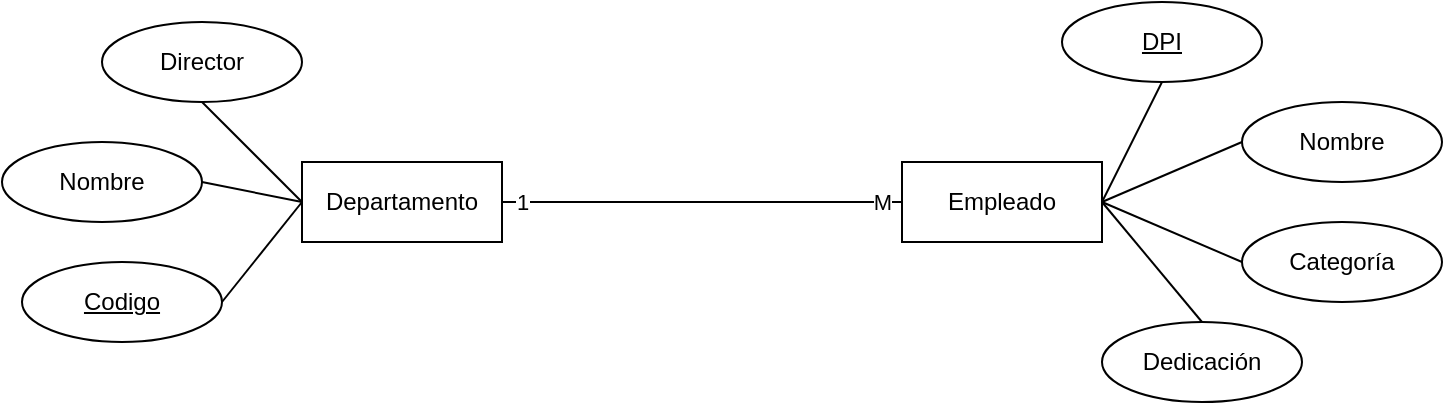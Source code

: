 <mxfile version="16.6.4" type="device" pages="2"><diagram id="R2lEEEUBdFMjLlhIrx00" name="depto-empleado"><mxGraphModel dx="716" dy="399" grid="1" gridSize="10" guides="1" tooltips="1" connect="1" arrows="1" fold="1" page="1" pageScale="1" pageWidth="850" pageHeight="1100" math="0" shadow="0" extFonts="Permanent Marker^https://fonts.googleapis.com/css?family=Permanent+Marker"><root><mxCell id="0"/><mxCell id="1" parent="0"/><mxCell id="BMgnkBfXHU_Y-6DuoWEf-1" value="Departamento" style="whiteSpace=wrap;html=1;align=center;" vertex="1" parent="1"><mxGeometry x="180" y="360" width="100" height="40" as="geometry"/></mxCell><mxCell id="BMgnkBfXHU_Y-6DuoWEf-2" value="Empleado" style="whiteSpace=wrap;html=1;align=center;" vertex="1" parent="1"><mxGeometry x="480" y="360" width="100" height="40" as="geometry"/></mxCell><mxCell id="BMgnkBfXHU_Y-6DuoWEf-3" value="Codigo" style="ellipse;whiteSpace=wrap;html=1;align=center;fontStyle=4;" vertex="1" parent="1"><mxGeometry x="40" y="410" width="100" height="40" as="geometry"/></mxCell><mxCell id="BMgnkBfXHU_Y-6DuoWEf-5" value="Nombre" style="ellipse;whiteSpace=wrap;html=1;align=center;" vertex="1" parent="1"><mxGeometry x="30" y="350" width="100" height="40" as="geometry"/></mxCell><mxCell id="BMgnkBfXHU_Y-6DuoWEf-6" value="Director" style="ellipse;whiteSpace=wrap;html=1;align=center;" vertex="1" parent="1"><mxGeometry x="80" y="290" width="100" height="40" as="geometry"/></mxCell><mxCell id="BMgnkBfXHU_Y-6DuoWEf-16" value="" style="endArrow=none;html=1;rounded=0;entryX=0;entryY=0.5;entryDx=0;entryDy=0;exitX=1;exitY=0.5;exitDx=0;exitDy=0;" edge="1" parent="1" source="BMgnkBfXHU_Y-6DuoWEf-5" target="BMgnkBfXHU_Y-6DuoWEf-1"><mxGeometry relative="1" as="geometry"><mxPoint x="140" y="319.66" as="sourcePoint"/><mxPoint x="300" y="319.66" as="targetPoint"/></mxGeometry></mxCell><mxCell id="BMgnkBfXHU_Y-6DuoWEf-17" value="" style="endArrow=none;html=1;rounded=0;entryX=1;entryY=0.5;entryDx=0;entryDy=0;exitX=0;exitY=0.5;exitDx=0;exitDy=0;" edge="1" parent="1" source="BMgnkBfXHU_Y-6DuoWEf-1" target="BMgnkBfXHU_Y-6DuoWEf-3"><mxGeometry relative="1" as="geometry"><mxPoint x="180" y="370" as="sourcePoint"/><mxPoint x="200.0" y="450.34" as="targetPoint"/></mxGeometry></mxCell><mxCell id="BMgnkBfXHU_Y-6DuoWEf-18" value="" style="endArrow=none;html=1;rounded=0;entryX=0;entryY=0.5;entryDx=0;entryDy=0;exitX=0.5;exitY=1;exitDx=0;exitDy=0;" edge="1" parent="1" source="BMgnkBfXHU_Y-6DuoWEf-6" target="BMgnkBfXHU_Y-6DuoWEf-1"><mxGeometry relative="1" as="geometry"><mxPoint x="150.0" y="329.66" as="sourcePoint"/><mxPoint x="190.0" y="380" as="targetPoint"/></mxGeometry></mxCell><mxCell id="BMgnkBfXHU_Y-6DuoWEf-22" value="" style="endArrow=none;html=1;rounded=0;exitX=1;exitY=0.5;exitDx=0;exitDy=0;entryX=0;entryY=0.5;entryDx=0;entryDy=0;" edge="1" parent="1" source="BMgnkBfXHU_Y-6DuoWEf-1"><mxGeometry relative="1" as="geometry"><mxPoint x="330" y="420" as="sourcePoint"/><mxPoint x="320" y="380" as="targetPoint"/></mxGeometry></mxCell><mxCell id="BMgnkBfXHU_Y-6DuoWEf-23" value="" style="endArrow=none;html=1;rounded=0;exitX=1;exitY=0.5;exitDx=0;exitDy=0;entryX=0;entryY=0.5;entryDx=0;entryDy=0;" edge="1" parent="1" source="BMgnkBfXHU_Y-6DuoWEf-1" target="BMgnkBfXHU_Y-6DuoWEf-2"><mxGeometry relative="1" as="geometry"><mxPoint x="440" y="380" as="sourcePoint"/><mxPoint x="570" y="430" as="targetPoint"/></mxGeometry></mxCell><mxCell id="u4MBIi1OrWiexnhZONKg-2" value="M" style="edgeLabel;html=1;align=center;verticalAlign=middle;resizable=0;points=[];" vertex="1" connectable="0" parent="BMgnkBfXHU_Y-6DuoWEf-23"><mxGeometry x="0.4" y="1" relative="1" as="geometry"><mxPoint x="50" y="1" as="offset"/></mxGeometry></mxCell><mxCell id="u4MBIi1OrWiexnhZONKg-3" value="1" style="edgeLabel;html=1;align=center;verticalAlign=middle;resizable=0;points=[];" vertex="1" connectable="0" parent="BMgnkBfXHU_Y-6DuoWEf-23"><mxGeometry x="-0.378" y="-3" relative="1" as="geometry"><mxPoint x="-52" y="-3" as="offset"/></mxGeometry></mxCell><mxCell id="BMgnkBfXHU_Y-6DuoWEf-25" value="DPI" style="ellipse;whiteSpace=wrap;html=1;align=center;fontStyle=4;" vertex="1" parent="1"><mxGeometry x="560" y="280" width="100" height="40" as="geometry"/></mxCell><mxCell id="BMgnkBfXHU_Y-6DuoWEf-26" value="" style="endArrow=none;html=1;rounded=0;entryX=0.5;entryY=1;entryDx=0;entryDy=0;exitX=1;exitY=0.5;exitDx=0;exitDy=0;" edge="1" parent="1" source="BMgnkBfXHU_Y-6DuoWEf-2" target="BMgnkBfXHU_Y-6DuoWEf-25"><mxGeometry relative="1" as="geometry"><mxPoint x="450" y="390" as="sourcePoint"/><mxPoint x="610" y="390" as="targetPoint"/></mxGeometry></mxCell><mxCell id="BMgnkBfXHU_Y-6DuoWEf-27" value="Nombre" style="ellipse;whiteSpace=wrap;html=1;align=center;" vertex="1" parent="1"><mxGeometry x="650" y="330" width="100" height="40" as="geometry"/></mxCell><mxCell id="BMgnkBfXHU_Y-6DuoWEf-29" value="" style="endArrow=none;html=1;rounded=0;entryX=0;entryY=0.5;entryDx=0;entryDy=0;exitX=1;exitY=0.5;exitDx=0;exitDy=0;" edge="1" parent="1" source="BMgnkBfXHU_Y-6DuoWEf-2" target="BMgnkBfXHU_Y-6DuoWEf-27"><mxGeometry relative="1" as="geometry"><mxPoint x="450" y="390" as="sourcePoint"/><mxPoint x="610" y="390" as="targetPoint"/></mxGeometry></mxCell><mxCell id="BMgnkBfXHU_Y-6DuoWEf-30" value="Categoría" style="ellipse;whiteSpace=wrap;html=1;align=center;" vertex="1" parent="1"><mxGeometry x="650" y="390" width="100" height="40" as="geometry"/></mxCell><mxCell id="BMgnkBfXHU_Y-6DuoWEf-31" value="Dedicación" style="ellipse;whiteSpace=wrap;html=1;align=center;" vertex="1" parent="1"><mxGeometry x="580" y="440" width="100" height="40" as="geometry"/></mxCell><mxCell id="BMgnkBfXHU_Y-6DuoWEf-32" value="" style="endArrow=none;html=1;rounded=0;entryX=0;entryY=0.5;entryDx=0;entryDy=0;exitX=1;exitY=0.5;exitDx=0;exitDy=0;" edge="1" parent="1" source="BMgnkBfXHU_Y-6DuoWEf-2" target="BMgnkBfXHU_Y-6DuoWEf-30"><mxGeometry relative="1" as="geometry"><mxPoint x="450" y="390" as="sourcePoint"/><mxPoint x="610" y="390" as="targetPoint"/></mxGeometry></mxCell><mxCell id="BMgnkBfXHU_Y-6DuoWEf-33" value="" style="endArrow=none;html=1;rounded=0;entryX=0.5;entryY=0;entryDx=0;entryDy=0;exitX=1;exitY=0.5;exitDx=0;exitDy=0;" edge="1" parent="1" source="BMgnkBfXHU_Y-6DuoWEf-2" target="BMgnkBfXHU_Y-6DuoWEf-31"><mxGeometry relative="1" as="geometry"><mxPoint x="450" y="390" as="sourcePoint"/><mxPoint x="610" y="390" as="targetPoint"/></mxGeometry></mxCell></root></mxGraphModel></diagram><diagram id="5sL_vyVioJAq6gff_BeT" name="catedra-modulo-estudiante"><mxGraphModel dx="593" dy="298" grid="1" gridSize="10" guides="1" tooltips="1" connect="1" arrows="1" fold="1" page="1" pageScale="1" pageWidth="827" pageHeight="1169" math="0" shadow="0"><root><mxCell id="e2Zrr0XV3pQkEmVrQ4Cd-0"/><mxCell id="e2Zrr0XV3pQkEmVrQ4Cd-1" parent="e2Zrr0XV3pQkEmVrQ4Cd-0"/><mxCell id="e2Zrr0XV3pQkEmVrQ4Cd-2" value="Catedrático" style="whiteSpace=wrap;html=1;align=center;" vertex="1" parent="e2Zrr0XV3pQkEmVrQ4Cd-1"><mxGeometry x="190" y="150" width="100" height="40" as="geometry"/></mxCell><mxCell id="e2Zrr0XV3pQkEmVrQ4Cd-4" value="DPI" style="ellipse;whiteSpace=wrap;html=1;align=center;fontStyle=4;" vertex="1" parent="e2Zrr0XV3pQkEmVrQ4Cd-1"><mxGeometry x="240" y="40" width="100" height="40" as="geometry"/></mxCell><mxCell id="e2Zrr0XV3pQkEmVrQ4Cd-5" value="Nombre" style="ellipse;whiteSpace=wrap;html=1;align=center;" vertex="1" parent="e2Zrr0XV3pQkEmVrQ4Cd-1"><mxGeometry x="110" y="40" width="100" height="40" as="geometry"/></mxCell><mxCell id="e2Zrr0XV3pQkEmVrQ4Cd-6" value="Dirección" style="ellipse;whiteSpace=wrap;html=1;align=center;" vertex="1" parent="e2Zrr0XV3pQkEmVrQ4Cd-1"><mxGeometry x="30" y="90" width="100" height="40" as="geometry"/></mxCell><mxCell id="e2Zrr0XV3pQkEmVrQ4Cd-7" value="Teléfono" style="ellipse;whiteSpace=wrap;html=1;align=center;" vertex="1" parent="e2Zrr0XV3pQkEmVrQ4Cd-1"><mxGeometry x="350" y="50" width="100" height="40" as="geometry"/></mxCell><mxCell id="e2Zrr0XV3pQkEmVrQ4Cd-8" value="" style="endArrow=none;html=1;rounded=0;exitX=0.5;exitY=1;exitDx=0;exitDy=0;entryX=0.5;entryY=0;entryDx=0;entryDy=0;" edge="1" parent="e2Zrr0XV3pQkEmVrQ4Cd-1" source="e2Zrr0XV3pQkEmVrQ4Cd-4" target="e2Zrr0XV3pQkEmVrQ4Cd-2"><mxGeometry relative="1" as="geometry"><mxPoint x="200" y="179.66" as="sourcePoint"/><mxPoint x="360" y="179.66" as="targetPoint"/></mxGeometry></mxCell><mxCell id="e2Zrr0XV3pQkEmVrQ4Cd-9" value="" style="endArrow=none;html=1;rounded=0;exitX=0.5;exitY=1;exitDx=0;exitDy=0;entryX=0.5;entryY=0;entryDx=0;entryDy=0;" edge="1" parent="e2Zrr0XV3pQkEmVrQ4Cd-1" source="e2Zrr0XV3pQkEmVrQ4Cd-7" target="e2Zrr0XV3pQkEmVrQ4Cd-2"><mxGeometry relative="1" as="geometry"><mxPoint x="240.0" y="310" as="sourcePoint"/><mxPoint x="400" y="310" as="targetPoint"/></mxGeometry></mxCell><mxCell id="e2Zrr0XV3pQkEmVrQ4Cd-10" value="" style="endArrow=none;html=1;rounded=0;exitX=0.5;exitY=1;exitDx=0;exitDy=0;entryX=0.5;entryY=0;entryDx=0;entryDy=0;" edge="1" parent="e2Zrr0XV3pQkEmVrQ4Cd-1" source="e2Zrr0XV3pQkEmVrQ4Cd-6" target="e2Zrr0XV3pQkEmVrQ4Cd-2"><mxGeometry relative="1" as="geometry"><mxPoint x="200.0" y="260" as="sourcePoint"/><mxPoint x="360" y="260" as="targetPoint"/></mxGeometry></mxCell><mxCell id="e2Zrr0XV3pQkEmVrQ4Cd-11" value="" style="endArrow=none;html=1;rounded=0;exitX=0.5;exitY=1;exitDx=0;exitDy=0;entryX=0.5;entryY=0;entryDx=0;entryDy=0;" edge="1" parent="e2Zrr0XV3pQkEmVrQ4Cd-1" source="e2Zrr0XV3pQkEmVrQ4Cd-5" target="e2Zrr0XV3pQkEmVrQ4Cd-2"><mxGeometry relative="1" as="geometry"><mxPoint x="210.0" y="179.66" as="sourcePoint"/><mxPoint x="370" y="179.66" as="targetPoint"/></mxGeometry></mxCell><mxCell id="e2Zrr0XV3pQkEmVrQ4Cd-13" value="Imparte" style="shape=rhombus;perimeter=rhombusPerimeter;whiteSpace=wrap;html=1;align=center;" vertex="1" parent="e2Zrr0XV3pQkEmVrQ4Cd-1"><mxGeometry x="180" y="240" width="120" height="60" as="geometry"/></mxCell><mxCell id="e2Zrr0XV3pQkEmVrQ4Cd-14" value="" style="endArrow=none;html=1;rounded=0;exitX=0.5;exitY=1;exitDx=0;exitDy=0;entryX=0.5;entryY=0;entryDx=0;entryDy=0;" edge="1" parent="e2Zrr0XV3pQkEmVrQ4Cd-1" source="e2Zrr0XV3pQkEmVrQ4Cd-2" target="e2Zrr0XV3pQkEmVrQ4Cd-13"><mxGeometry relative="1" as="geometry"><mxPoint x="200" y="300" as="sourcePoint"/><mxPoint x="360" y="300" as="targetPoint"/></mxGeometry></mxCell><mxCell id="HO8OxSIdx0Q1tUs8Q-id-0" value="1" style="edgeLabel;html=1;align=center;verticalAlign=middle;resizable=0;points=[];" vertex="1" connectable="0" parent="e2Zrr0XV3pQkEmVrQ4Cd-14"><mxGeometry x="-0.738" relative="1" as="geometry"><mxPoint as="offset"/></mxGeometry></mxCell><mxCell id="e2Zrr0XV3pQkEmVrQ4Cd-15" value="Módulo" style="whiteSpace=wrap;html=1;align=center;" vertex="1" parent="e2Zrr0XV3pQkEmVrQ4Cd-1"><mxGeometry x="190" y="350" width="100" height="40" as="geometry"/></mxCell><mxCell id="e2Zrr0XV3pQkEmVrQ4Cd-16" value="" style="endArrow=none;html=1;rounded=0;exitX=0.5;exitY=1;exitDx=0;exitDy=0;entryX=0.5;entryY=0;entryDx=0;entryDy=0;" edge="1" parent="e2Zrr0XV3pQkEmVrQ4Cd-1" source="e2Zrr0XV3pQkEmVrQ4Cd-13" target="e2Zrr0XV3pQkEmVrQ4Cd-15"><mxGeometry relative="1" as="geometry"><mxPoint x="220" y="440" as="sourcePoint"/><mxPoint x="380" y="440" as="targetPoint"/></mxGeometry></mxCell><mxCell id="HO8OxSIdx0Q1tUs8Q-id-1" value="M" style="edgeLabel;html=1;align=center;verticalAlign=middle;resizable=0;points=[];" vertex="1" connectable="0" parent="e2Zrr0XV3pQkEmVrQ4Cd-16"><mxGeometry x="0.69" relative="1" as="geometry"><mxPoint y="-2" as="offset"/></mxGeometry></mxCell><mxCell id="e2Zrr0XV3pQkEmVrQ4Cd-17" value="" style="endArrow=none;html=1;rounded=0;exitX=0.5;exitY=1;exitDx=0;exitDy=0;entryX=0.5;entryY=0;entryDx=0;entryDy=0;" edge="1" parent="e2Zrr0XV3pQkEmVrQ4Cd-1" source="e2Zrr0XV3pQkEmVrQ4Cd-15" target="e2Zrr0XV3pQkEmVrQ4Cd-27"><mxGeometry relative="1" as="geometry"><mxPoint x="180" y="450" as="sourcePoint"/><mxPoint x="340" y="450" as="targetPoint"/></mxGeometry></mxCell><mxCell id="e2Zrr0XV3pQkEmVrQ4Cd-18" value="" style="endArrow=none;html=1;rounded=0;exitX=0.5;exitY=1;exitDx=0;exitDy=0;entryX=0.5;entryY=0;entryDx=0;entryDy=0;" edge="1" parent="e2Zrr0XV3pQkEmVrQ4Cd-1" source="e2Zrr0XV3pQkEmVrQ4Cd-15" target="e2Zrr0XV3pQkEmVrQ4Cd-28"><mxGeometry relative="1" as="geometry"><mxPoint x="310" y="490" as="sourcePoint"/><mxPoint x="470" y="490" as="targetPoint"/></mxGeometry></mxCell><mxCell id="e2Zrr0XV3pQkEmVrQ4Cd-19" value="" style="endArrow=none;html=1;rounded=0;exitX=1;exitY=0.5;exitDx=0;exitDy=0;entryX=0;entryY=0.5;entryDx=0;entryDy=0;" edge="1" parent="e2Zrr0XV3pQkEmVrQ4Cd-1" source="e2Zrr0XV3pQkEmVrQ4Cd-15" target="e2Zrr0XV3pQkEmVrQ4Cd-29"><mxGeometry relative="1" as="geometry"><mxPoint x="310" y="410" as="sourcePoint"/><mxPoint x="470" y="410" as="targetPoint"/></mxGeometry></mxCell><mxCell id="HO8OxSIdx0Q1tUs8Q-id-4" value="N" style="edgeLabel;html=1;align=center;verticalAlign=middle;resizable=0;points=[];" vertex="1" connectable="0" parent="e2Zrr0XV3pQkEmVrQ4Cd-19"><mxGeometry x="-0.8" relative="1" as="geometry"><mxPoint as="offset"/></mxGeometry></mxCell><mxCell id="e2Zrr0XV3pQkEmVrQ4Cd-20" value="" style="endArrow=none;html=1;rounded=0;exitX=1;exitY=0.5;exitDx=0;exitDy=0;entryX=0;entryY=0.5;entryDx=0;entryDy=0;" edge="1" parent="e2Zrr0XV3pQkEmVrQ4Cd-1" source="e2Zrr0XV3pQkEmVrQ4Cd-29" target="e2Zrr0XV3pQkEmVrQ4Cd-30"><mxGeometry relative="1" as="geometry"><mxPoint x="330" y="510" as="sourcePoint"/><mxPoint x="490" y="510" as="targetPoint"/></mxGeometry></mxCell><mxCell id="HO8OxSIdx0Q1tUs8Q-id-3" value="M" style="edgeLabel;html=1;align=center;verticalAlign=middle;resizable=0;points=[];" vertex="1" connectable="0" parent="e2Zrr0XV3pQkEmVrQ4Cd-20"><mxGeometry x="0.592" y="2" relative="1" as="geometry"><mxPoint as="offset"/></mxGeometry></mxCell><mxCell id="e2Zrr0XV3pQkEmVrQ4Cd-21" value="" style="endArrow=none;html=1;rounded=0;exitX=0.5;exitY=1;exitDx=0;exitDy=0;entryX=1;entryY=0.5;entryDx=0;entryDy=0;" edge="1" parent="e2Zrr0XV3pQkEmVrQ4Cd-1" source="e2Zrr0XV3pQkEmVrQ4Cd-32" target="e2Zrr0XV3pQkEmVrQ4Cd-30"><mxGeometry relative="1" as="geometry"><mxPoint x="340" y="520" as="sourcePoint"/><mxPoint x="590" y="340" as="targetPoint"/></mxGeometry></mxCell><mxCell id="e2Zrr0XV3pQkEmVrQ4Cd-22" value="" style="endArrow=none;html=1;rounded=0;entryX=0;entryY=0.5;entryDx=0;entryDy=0;exitX=1;exitY=0.5;exitDx=0;exitDy=0;" edge="1" parent="e2Zrr0XV3pQkEmVrQ4Cd-1" source="e2Zrr0XV3pQkEmVrQ4Cd-30" target="e2Zrr0XV3pQkEmVrQ4Cd-33"><mxGeometry relative="1" as="geometry"><mxPoint x="550" y="460" as="sourcePoint"/><mxPoint x="710" y="460" as="targetPoint"/></mxGeometry></mxCell><mxCell id="e2Zrr0XV3pQkEmVrQ4Cd-23" value="" style="endArrow=none;html=1;rounded=0;entryX=0;entryY=0.5;entryDx=0;entryDy=0;exitX=1;exitY=0.5;exitDx=0;exitDy=0;" edge="1" parent="e2Zrr0XV3pQkEmVrQ4Cd-1" source="e2Zrr0XV3pQkEmVrQ4Cd-30" target="e2Zrr0XV3pQkEmVrQ4Cd-34"><mxGeometry relative="1" as="geometry"><mxPoint x="550" y="460" as="sourcePoint"/><mxPoint x="710" y="460" as="targetPoint"/></mxGeometry></mxCell><mxCell id="e2Zrr0XV3pQkEmVrQ4Cd-24" value="" style="endArrow=none;html=1;rounded=0;entryX=0.5;entryY=0;entryDx=0;entryDy=0;exitX=1;exitY=0.5;exitDx=0;exitDy=0;" edge="1" parent="e2Zrr0XV3pQkEmVrQ4Cd-1" source="e2Zrr0XV3pQkEmVrQ4Cd-30" target="e2Zrr0XV3pQkEmVrQ4Cd-35"><mxGeometry relative="1" as="geometry"><mxPoint x="430" y="480" as="sourcePoint"/><mxPoint x="590" y="480" as="targetPoint"/></mxGeometry></mxCell><mxCell id="e2Zrr0XV3pQkEmVrQ4Cd-27" value="Código" style="ellipse;whiteSpace=wrap;html=1;align=center;fontStyle=4;" vertex="1" parent="e2Zrr0XV3pQkEmVrQ4Cd-1"><mxGeometry x="120" y="430" width="100" height="40" as="geometry"/></mxCell><mxCell id="e2Zrr0XV3pQkEmVrQ4Cd-28" value="Nombre" style="ellipse;whiteSpace=wrap;html=1;align=center;" vertex="1" parent="e2Zrr0XV3pQkEmVrQ4Cd-1"><mxGeometry x="240" y="430" width="100" height="40" as="geometry"/></mxCell><mxCell id="e2Zrr0XV3pQkEmVrQ4Cd-29" value="Cursa" style="shape=rhombus;perimeter=rhombusPerimeter;whiteSpace=wrap;html=1;align=center;" vertex="1" parent="e2Zrr0XV3pQkEmVrQ4Cd-1"><mxGeometry x="360" y="340" width="120" height="60" as="geometry"/></mxCell><mxCell id="e2Zrr0XV3pQkEmVrQ4Cd-30" value="Estudiante" style="whiteSpace=wrap;html=1;align=center;" vertex="1" parent="e2Zrr0XV3pQkEmVrQ4Cd-1"><mxGeometry x="530" y="350" width="100" height="40" as="geometry"/></mxCell><mxCell id="e2Zrr0XV3pQkEmVrQ4Cd-32" value="Expediente" style="ellipse;whiteSpace=wrap;html=1;align=center;fontStyle=4;" vertex="1" parent="e2Zrr0XV3pQkEmVrQ4Cd-1"><mxGeometry x="630" y="260" width="100" height="40" as="geometry"/></mxCell><mxCell id="e2Zrr0XV3pQkEmVrQ4Cd-33" value="Nombre" style="ellipse;whiteSpace=wrap;html=1;align=center;" vertex="1" parent="e2Zrr0XV3pQkEmVrQ4Cd-1"><mxGeometry x="690" y="340" width="100" height="40" as="geometry"/></mxCell><mxCell id="e2Zrr0XV3pQkEmVrQ4Cd-34" value="Apellido" style="ellipse;whiteSpace=wrap;html=1;align=center;" vertex="1" parent="e2Zrr0XV3pQkEmVrQ4Cd-1"><mxGeometry x="700" y="400" width="100" height="40" as="geometry"/></mxCell><mxCell id="e2Zrr0XV3pQkEmVrQ4Cd-35" value="Fecha_Nacimiento" style="ellipse;whiteSpace=wrap;html=1;align=center;" vertex="1" parent="e2Zrr0XV3pQkEmVrQ4Cd-1"><mxGeometry x="617.5" y="460" width="125" height="50" as="geometry"/></mxCell></root></mxGraphModel></diagram></mxfile>